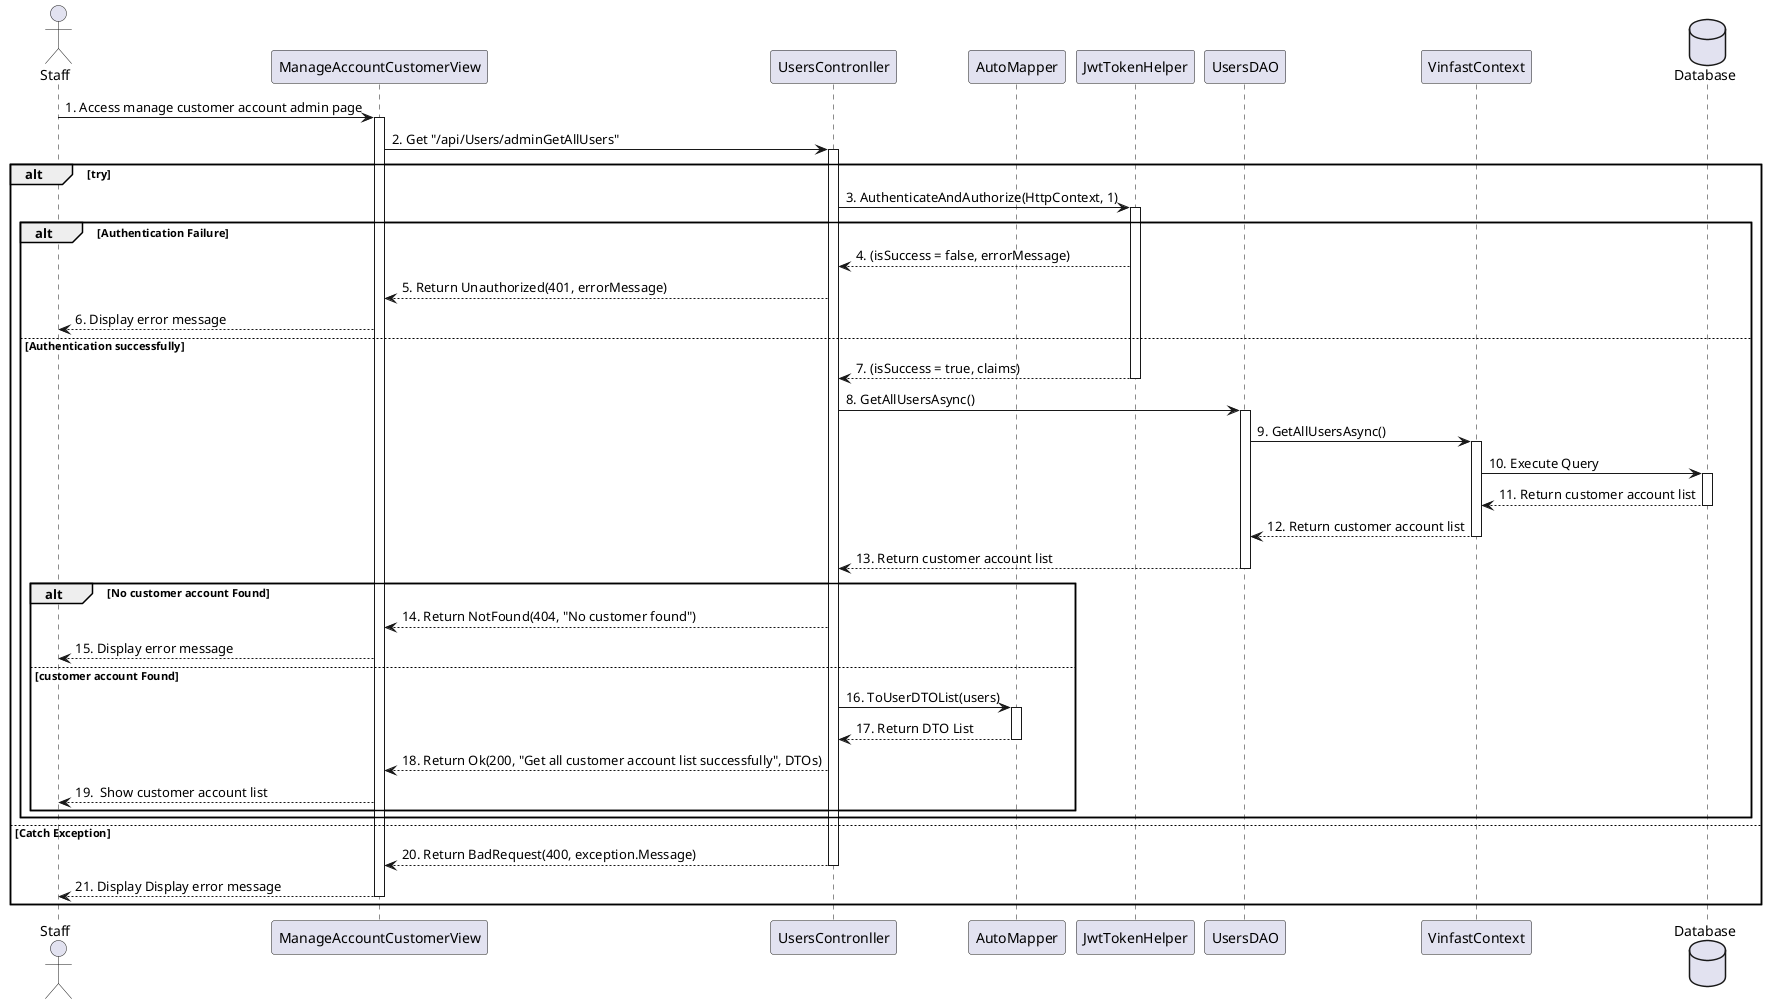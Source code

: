 @startuml
actor Staff
participant ManageAccountCustomerView
participant UsersContronller
participant AutoMapper
participant JwtTokenHelper
participant UsersDAO
participant VinfastContext
database Database


Staff -> ManageAccountCustomerView: 1. Access manage customer account admin page
activate ManageAccountCustomerView

    ManageAccountCustomerView -> UsersContronller: 2. Get "/api/Users/adminGetAllUsers"
alt try
    activate UsersContronller

    UsersContronller -> JwtTokenHelper: 3. AuthenticateAndAuthorize(HttpContext, 1)
        alt Authentication Failure
            activate JwtTokenHelper
            JwtTokenHelper --> UsersContronller: 4. (isSuccess = false, errorMessage)
            UsersContronller --> ManageAccountCustomerView: 5. Return Unauthorized(401, errorMessage)
            ManageAccountCustomerView --> Staff: 6. Display error message
            
        else Authentication successfully
            JwtTokenHelper --> UsersContronller: 7. (isSuccess = true, claims)
            deactivate JwtTokenHelper
            
            UsersContronller -> UsersDAO: 8. GetAllUsersAsync()
            activate UsersDAO
            
            UsersDAO -> VinfastContext: 9. GetAllUsersAsync()
            activate VinfastContext
            
            VinfastContext -> Database: 10. Execute Query
            activate Database
            Database --> VinfastContext: 11. Return customer account list
            deactivate Database
            
            VinfastContext --> UsersDAO: 12. Return customer account list
            deactivate VinfastContext
            UsersDAO --> UsersContronller: 13. Return customer account list
            deactivate UsersDAO

            alt No customer account Found
                UsersContronller --> ManageAccountCustomerView: 14. Return NotFound(404, "No customer found")
                ManageAccountCustomerView --> Staff: 15. Display error message
            else customer account Found
                UsersContronller -> AutoMapper: 16. ToUserDTOList(users)
                activate AutoMapper
                AutoMapper --> UsersContronller: 17. Return DTO List
                deactivate AutoMapper
                UsersContronller --> ManageAccountCustomerView: 18. Return Ok(200, "Get all customer account list successfully", DTOs)
                ManageAccountCustomerView --> Staff: 19.  Show customer account list 
            end
        
    end

else Catch Exception
    UsersContronller --> ManageAccountCustomerView: 20. Return BadRequest(400, exception.Message)
    deactivate UsersContronller
    ManageAccountCustomerView --> Staff: 21. Display Display error message
deactivate ManageAccountCustomerView
end




@enduml